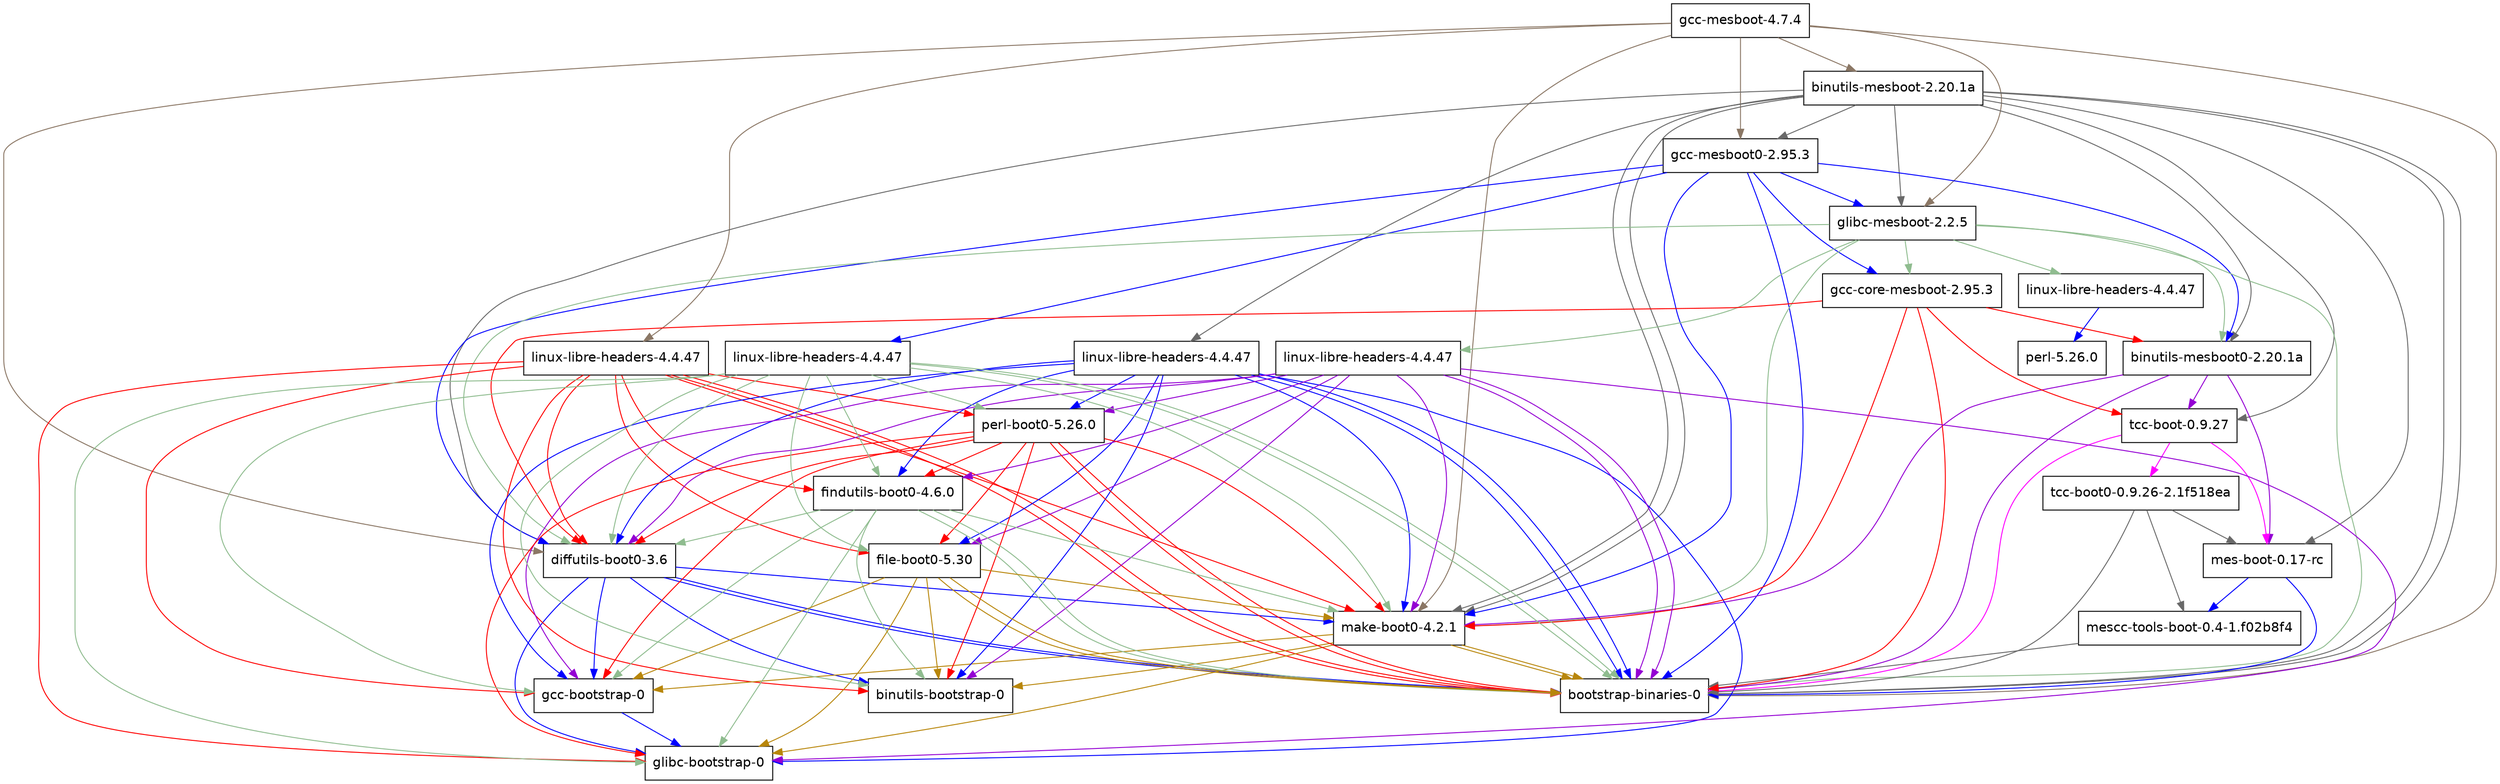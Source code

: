 digraph "Guix package" {
  "31010176" [label = "gcc-mesboot-4.7.4", shape = box, fontname = Helvetica];
  "31010176" -> "30785536" [color = peachpuff4];
  "31010176" -> "30785728" [color = peachpuff4];
  "31010176" -> "30785920" [color = peachpuff4];
  "31010176" -> "16584064" [color = peachpuff4];
  "31010176" -> "32377472" [color = peachpuff4];
  "31010176" -> "47218240" [color = peachpuff4];
  "31010176" -> "32377856" [color = peachpuff4];
  "30785536" [label = "binutils-mesboot-2.20.1a", shape = box, fontname = Helvetica];
  "30785536" -> "47984832" [color = dimgrey];
  "30785536" -> "30785920" [color = dimgrey];
  "30785536" -> "30785728" [color = dimgrey];
  "30785536" -> "16584064" [color = dimgrey];
  "30785536" -> "32377472" [color = dimgrey];
  "30785536" -> "47218048" [color = dimgrey];
  "30785536" -> "32377856" [color = dimgrey];
  "30785536" -> "16584064" [color = dimgrey];
  "30785536" -> "32377856" [color = dimgrey];
  "30785536" -> "47986368" [color = dimgrey];
  "30785536" -> "47985408" [color = dimgrey];
  "47984832" [label = "binutils-mesboot0-2.20.1a", shape = box, fontname = Helvetica];
  "47984832" -> "16584064" [color = darkviolet];
  "47984832" -> "32377856" [color = darkviolet];
  "47984832" -> "47986368" [color = darkviolet];
  "47984832" -> "47985408" [color = darkviolet];
  "16584064" [label = "bootstrap-binaries-0", shape = box, fontname = Helvetica];
  "32377856" [label = "make-boot0-4.2.1", shape = box, fontname = Helvetica];
  "32377856" -> "16583680" [color = darkgoldenrod];
  "32377856" -> "16583488" [color = darkgoldenrod];
  "32377856" -> "16583872" [color = darkgoldenrod];
  "32377856" -> "16584064" [color = darkgoldenrod];
  "32377856" -> "16584064" [color = darkgoldenrod];
  "16583680" [label = "glibc-bootstrap-0", shape = box, fontname = Helvetica];
  "16583488" [label = "gcc-bootstrap-0", shape = box, fontname = Helvetica];
  "16583488" -> "16583680" [color = blue];
  "16583872" [label = "binutils-bootstrap-0", shape = box, fontname = Helvetica];
  "47986368" [label = "mes-boot-0.17-rc", shape = box, fontname = Helvetica];
  "47986368" -> "16584064" [color = blue];
  "47986368" -> "47986752" [color = blue];
  "47986752" [label = "mescc-tools-boot-0.4-1.f02b8f4", shape = box, fontname = Helvetica];
  "47986752" -> "16584064" [color = dimgrey];
  "47985408" [label = "tcc-boot-0.9.27", shape = box, fontname = Helvetica];
  "47985408" -> "16584064" [color = magenta];
  "47985408" -> "47986368" [color = magenta];
  "47985408" -> "47985600" [color = magenta];
  "47985600" [label = "tcc-boot0-0.9.26-2.1f518ea", shape = box, fontname = Helvetica];
  "47985600" -> "16584064" [color = dimgrey];
  "47985600" -> "47986368" [color = dimgrey];
  "47985600" -> "47986752" [color = dimgrey];
  "30785920" [label = "glibc-mesboot-2.2.5", shape = box, fontname = Helvetica];
  "30785920" -> "47984832" [color = darkseagreen];
  "30785920" -> "47984640" [color = darkseagreen];
  "30785920" -> "16584064" [color = darkseagreen];
  "30785920" -> "32377472" [color = darkseagreen];
  "30785920" -> "47217856" [color = darkseagreen];
  "30785920" -> "32377856" [color = darkseagreen];
  "30785920" -> "29541120" [color = darkseagreen];
  "47984640" [label = "gcc-core-mesboot-2.95.3", shape = box, fontname = Helvetica];
  "47984640" -> "16584064" [color = red];
  "47984640" -> "47984832" [color = red];
  "47984640" -> "32377472" [color = red];
  "47984640" -> "32377856" [color = red];
  "47984640" -> "47985408" [color = red];
  "32377472" [label = "diffutils-boot0-3.6", shape = box, fontname = Helvetica];
  "32377472" -> "32377856" [color = blue];
  "32377472" -> "16583680" [color = blue];
  "32377472" -> "16583488" [color = blue];
  "32377472" -> "16583872" [color = blue];
  "32377472" -> "16584064" [color = blue];
  "32377472" -> "16584064" [color = blue];
  "47217856" [label = "linux-libre-headers-4.4.47", shape = box, fontname = Helvetica];
  "47217856" -> "32375552" [color = darkviolet];
  "47217856" -> "32377856" [color = darkviolet];
  "47217856" -> "32377472" [color = darkviolet];
  "47217856" -> "32377088" [color = darkviolet];
  "47217856" -> "32376704" [color = darkviolet];
  "47217856" -> "16583680" [color = darkviolet];
  "47217856" -> "16583488" [color = darkviolet];
  "47217856" -> "16583872" [color = darkviolet];
  "47217856" -> "16584064" [color = darkviolet];
  "47217856" -> "16584064" [color = darkviolet];
  "32375552" [label = "perl-boot0-5.26.0", shape = box, fontname = Helvetica];
  "32375552" -> "32377856" [color = red];
  "32375552" -> "32377472" [color = red];
  "32375552" -> "32377088" [color = red];
  "32375552" -> "32376704" [color = red];
  "32375552" -> "16583680" [color = red];
  "32375552" -> "16583488" [color = red];
  "32375552" -> "16583872" [color = red];
  "32375552" -> "16584064" [color = red];
  "32375552" -> "16584064" [color = red];
  "32377088" [label = "findutils-boot0-4.6.0", shape = box, fontname = Helvetica];
  "32377088" -> "32377856" [color = darkseagreen];
  "32377088" -> "32377472" [color = darkseagreen];
  "32377088" -> "16583680" [color = darkseagreen];
  "32377088" -> "16583488" [color = darkseagreen];
  "32377088" -> "16583872" [color = darkseagreen];
  "32377088" -> "16584064" [color = darkseagreen];
  "32377088" -> "16584064" [color = darkseagreen];
  "32376704" [label = "file-boot0-5.30", shape = box, fontname = Helvetica];
  "32376704" -> "32377856" [color = darkgoldenrod];
  "32376704" -> "16583680" [color = darkgoldenrod];
  "32376704" -> "16583488" [color = darkgoldenrod];
  "32376704" -> "16583872" [color = darkgoldenrod];
  "32376704" -> "16584064" [color = darkgoldenrod];
  "32376704" -> "16584064" [color = darkgoldenrod];
  "29541120" [label = "linux-libre-headers-4.4.47", shape = box, fontname = Helvetica];
  "29541120" -> "30006848" [color = blue];
  "30006848" [label = "perl-5.26.0", shape = box, fontname = Helvetica];
  "30785728" [label = "gcc-mesboot0-2.95.3", shape = box, fontname = Helvetica];
  "30785728" -> "47984832" [color = blue];
  "30785728" -> "47984640" [color = blue];
  "30785728" -> "30785920" [color = blue];
  "30785728" -> "16584064" [color = blue];
  "30785728" -> "32377472" [color = blue];
  "30785728" -> "32377856" [color = blue];
  "30785728" -> "47217664" [color = blue];
  "47217664" [label = "linux-libre-headers-4.4.47", shape = box, fontname = Helvetica];
  "47217664" -> "32375552" [color = darkseagreen];
  "47217664" -> "32377856" [color = darkseagreen];
  "47217664" -> "32377472" [color = darkseagreen];
  "47217664" -> "32377088" [color = darkseagreen];
  "47217664" -> "32376704" [color = darkseagreen];
  "47217664" -> "16583680" [color = darkseagreen];
  "47217664" -> "16583488" [color = darkseagreen];
  "47217664" -> "16583872" [color = darkseagreen];
  "47217664" -> "16584064" [color = darkseagreen];
  "47217664" -> "16584064" [color = darkseagreen];
  "47218048" [label = "linux-libre-headers-4.4.47", shape = box, fontname = Helvetica];
  "47218048" -> "32375552" [color = blue];
  "47218048" -> "32377856" [color = blue];
  "47218048" -> "32377472" [color = blue];
  "47218048" -> "32377088" [color = blue];
  "47218048" -> "32376704" [color = blue];
  "47218048" -> "16583680" [color = blue];
  "47218048" -> "16583488" [color = blue];
  "47218048" -> "16583872" [color = blue];
  "47218048" -> "16584064" [color = blue];
  "47218048" -> "16584064" [color = blue];
  "47218240" [label = "linux-libre-headers-4.4.47", shape = box, fontname = Helvetica];
  "47218240" -> "32375552" [color = red];
  "47218240" -> "32377856" [color = red];
  "47218240" -> "32377472" [color = red];
  "47218240" -> "32377088" [color = red];
  "47218240" -> "32376704" [color = red];
  "47218240" -> "16583680" [color = red];
  "47218240" -> "16583488" [color = red];
  "47218240" -> "16583872" [color = red];
  "47218240" -> "16584064" [color = red];
  "47218240" -> "16584064" [color = red];

}
